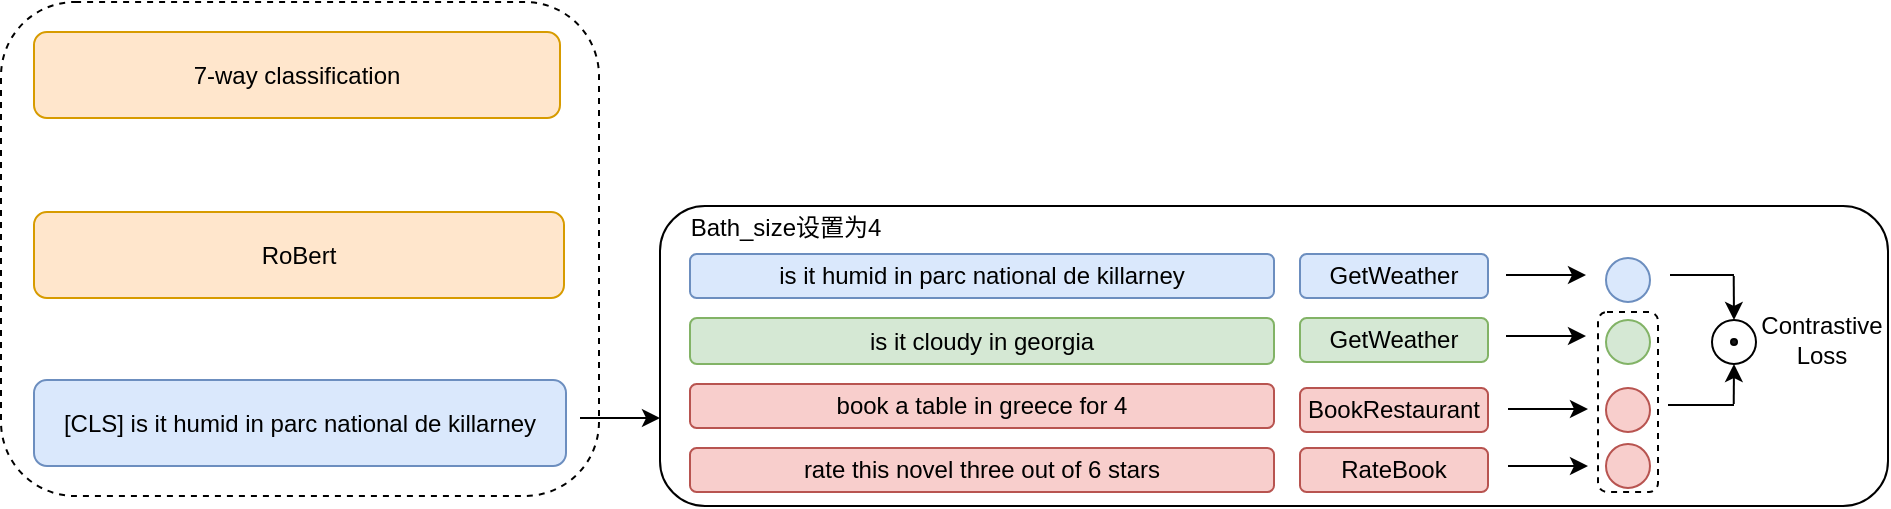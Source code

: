 <mxfile version="24.6.2" type="github">
  <diagram name="第 1 页" id="pIyq3l0sL7t9aEKKWsgh">
    <mxGraphModel dx="1434" dy="784" grid="0" gridSize="10" guides="1" tooltips="1" connect="1" arrows="1" fold="1" page="1" pageScale="1" pageWidth="1169" pageHeight="827" math="0" shadow="0">
      <root>
        <mxCell id="0" />
        <mxCell id="1" parent="0" />
        <mxCell id="ssd41iKPIGtk5OjcM02k-7" value="" style="rounded=1;whiteSpace=wrap;html=1;" vertex="1" parent="1">
          <mxGeometry x="425" y="571" width="614" height="150" as="geometry" />
        </mxCell>
        <mxCell id="ssd41iKPIGtk5OjcM02k-28" value="" style="rounded=1;whiteSpace=wrap;html=1;dashed=1;" vertex="1" parent="1">
          <mxGeometry x="894" y="624" width="30" height="90" as="geometry" />
        </mxCell>
        <mxCell id="ssd41iKPIGtk5OjcM02k-5" value="" style="rounded=1;whiteSpace=wrap;html=1;dashed=1;" vertex="1" parent="1">
          <mxGeometry x="95.5" y="469" width="299" height="247" as="geometry" />
        </mxCell>
        <mxCell id="ssd41iKPIGtk5OjcM02k-1" value="RoBert" style="rounded=1;whiteSpace=wrap;html=1;fillColor=#ffe6cc;strokeColor=#d79b00;" vertex="1" parent="1">
          <mxGeometry x="112" y="574" width="265" height="43" as="geometry" />
        </mxCell>
        <mxCell id="ssd41iKPIGtk5OjcM02k-2" value="[CLS] is it humid in parc national de killarney" style="rounded=1;whiteSpace=wrap;html=1;fillColor=#dae8fc;strokeColor=#6c8ebf;" vertex="1" parent="1">
          <mxGeometry x="112" y="658" width="266" height="43" as="geometry" />
        </mxCell>
        <mxCell id="ssd41iKPIGtk5OjcM02k-3" value="7-way classification" style="rounded=1;whiteSpace=wrap;html=1;fillColor=#ffe6cc;strokeColor=#d79b00;" vertex="1" parent="1">
          <mxGeometry x="112" y="484" width="263" height="43" as="geometry" />
        </mxCell>
        <mxCell id="ssd41iKPIGtk5OjcM02k-6" value="" style="endArrow=classic;html=1;rounded=0;" edge="1" parent="1">
          <mxGeometry width="50" height="50" relative="1" as="geometry">
            <mxPoint x="385" y="677" as="sourcePoint" />
            <mxPoint x="425" y="677" as="targetPoint" />
          </mxGeometry>
        </mxCell>
        <mxCell id="ssd41iKPIGtk5OjcM02k-8" value="is it humid in parc national de killarney" style="rounded=1;whiteSpace=wrap;html=1;fillColor=#dae8fc;strokeColor=#6c8ebf;" vertex="1" parent="1">
          <mxGeometry x="440" y="595" width="292" height="22" as="geometry" />
        </mxCell>
        <mxCell id="ssd41iKPIGtk5OjcM02k-9" value="is it cloudy in georgia" style="rounded=1;whiteSpace=wrap;html=1;fillColor=#d5e8d4;strokeColor=#82b366;" vertex="1" parent="1">
          <mxGeometry x="440" y="627" width="292" height="23" as="geometry" />
        </mxCell>
        <mxCell id="ssd41iKPIGtk5OjcM02k-10" value="book a table in greece for 4" style="rounded=1;whiteSpace=wrap;html=1;fillColor=#f8cecc;strokeColor=#b85450;" vertex="1" parent="1">
          <mxGeometry x="440" y="660" width="292" height="22" as="geometry" />
        </mxCell>
        <mxCell id="ssd41iKPIGtk5OjcM02k-12" value="rate this novel three out of 6 stars" style="rounded=1;whiteSpace=wrap;html=1;fillColor=#f8cecc;strokeColor=#b85450;" vertex="1" parent="1">
          <mxGeometry x="440" y="692" width="292" height="22" as="geometry" />
        </mxCell>
        <mxCell id="ssd41iKPIGtk5OjcM02k-15" value="GetWeather" style="rounded=1;whiteSpace=wrap;html=1;fillColor=#dae8fc;strokeColor=#6c8ebf;" vertex="1" parent="1">
          <mxGeometry x="745" y="595" width="94" height="22" as="geometry" />
        </mxCell>
        <mxCell id="ssd41iKPIGtk5OjcM02k-16" value="GetWeather" style="rounded=1;whiteSpace=wrap;html=1;fillColor=#d5e8d4;strokeColor=#82b366;" vertex="1" parent="1">
          <mxGeometry x="745" y="627" width="94" height="22" as="geometry" />
        </mxCell>
        <mxCell id="ssd41iKPIGtk5OjcM02k-17" value="BookRestaurant" style="rounded=1;whiteSpace=wrap;html=1;fillColor=#f8cecc;strokeColor=#b85450;" vertex="1" parent="1">
          <mxGeometry x="745" y="662" width="94" height="22" as="geometry" />
        </mxCell>
        <mxCell id="ssd41iKPIGtk5OjcM02k-18" value="RateBook" style="rounded=1;whiteSpace=wrap;html=1;fillColor=#f8cecc;strokeColor=#b85450;" vertex="1" parent="1">
          <mxGeometry x="745" y="692" width="94" height="22" as="geometry" />
        </mxCell>
        <mxCell id="ssd41iKPIGtk5OjcM02k-19" value="" style="endArrow=classic;html=1;rounded=0;" edge="1" parent="1">
          <mxGeometry width="50" height="50" relative="1" as="geometry">
            <mxPoint x="848" y="605.5" as="sourcePoint" />
            <mxPoint x="888" y="605.5" as="targetPoint" />
          </mxGeometry>
        </mxCell>
        <mxCell id="ssd41iKPIGtk5OjcM02k-20" value="" style="endArrow=classic;html=1;rounded=0;" edge="1" parent="1">
          <mxGeometry width="50" height="50" relative="1" as="geometry">
            <mxPoint x="848" y="636" as="sourcePoint" />
            <mxPoint x="888" y="636" as="targetPoint" />
          </mxGeometry>
        </mxCell>
        <mxCell id="ssd41iKPIGtk5OjcM02k-22" value="" style="endArrow=classic;html=1;rounded=0;" edge="1" parent="1">
          <mxGeometry width="50" height="50" relative="1" as="geometry">
            <mxPoint x="849" y="672.5" as="sourcePoint" />
            <mxPoint x="889" y="672.5" as="targetPoint" />
          </mxGeometry>
        </mxCell>
        <mxCell id="ssd41iKPIGtk5OjcM02k-23" value="" style="endArrow=classic;html=1;rounded=0;" edge="1" parent="1">
          <mxGeometry width="50" height="50" relative="1" as="geometry">
            <mxPoint x="849" y="701" as="sourcePoint" />
            <mxPoint x="889" y="701" as="targetPoint" />
          </mxGeometry>
        </mxCell>
        <mxCell id="ssd41iKPIGtk5OjcM02k-24" value="" style="ellipse;whiteSpace=wrap;html=1;aspect=fixed;fillColor=#f8cecc;strokeColor=#b85450;" vertex="1" parent="1">
          <mxGeometry x="898" y="690" width="22" height="22" as="geometry" />
        </mxCell>
        <mxCell id="ssd41iKPIGtk5OjcM02k-25" value="" style="ellipse;whiteSpace=wrap;html=1;aspect=fixed;fillColor=#f8cecc;strokeColor=#b85450;" vertex="1" parent="1">
          <mxGeometry x="898" y="662" width="22" height="22" as="geometry" />
        </mxCell>
        <mxCell id="ssd41iKPIGtk5OjcM02k-26" value="" style="ellipse;whiteSpace=wrap;html=1;aspect=fixed;fillColor=#d5e8d4;strokeColor=#82b366;" vertex="1" parent="1">
          <mxGeometry x="898" y="628" width="22" height="22" as="geometry" />
        </mxCell>
        <mxCell id="ssd41iKPIGtk5OjcM02k-27" value="" style="ellipse;whiteSpace=wrap;html=1;aspect=fixed;fillColor=#dae8fc;strokeColor=#6c8ebf;" vertex="1" parent="1">
          <mxGeometry x="898" y="597" width="22" height="22" as="geometry" />
        </mxCell>
        <mxCell id="ssd41iKPIGtk5OjcM02k-31" value="" style="endArrow=none;html=1;rounded=0;endFill=0;" edge="1" parent="1">
          <mxGeometry width="50" height="50" relative="1" as="geometry">
            <mxPoint x="929" y="670.5" as="sourcePoint" />
            <mxPoint x="962" y="670.5" as="targetPoint" />
          </mxGeometry>
        </mxCell>
        <mxCell id="ssd41iKPIGtk5OjcM02k-32" value="" style="endArrow=none;html=1;rounded=0;endFill=0;" edge="1" parent="1">
          <mxGeometry width="50" height="50" relative="1" as="geometry">
            <mxPoint x="930" y="605.5" as="sourcePoint" />
            <mxPoint x="962" y="605.5" as="targetPoint" />
          </mxGeometry>
        </mxCell>
        <mxCell id="ssd41iKPIGtk5OjcM02k-33" value="" style="ellipse;whiteSpace=wrap;html=1;aspect=fixed;" vertex="1" parent="1">
          <mxGeometry x="951" y="628" width="22" height="22" as="geometry" />
        </mxCell>
        <mxCell id="ssd41iKPIGtk5OjcM02k-34" value="" style="endArrow=classic;html=1;rounded=0;" edge="1" parent="1">
          <mxGeometry width="50" height="50" relative="1" as="geometry">
            <mxPoint x="961.86" y="606" as="sourcePoint" />
            <mxPoint x="962" y="628" as="targetPoint" />
          </mxGeometry>
        </mxCell>
        <mxCell id="ssd41iKPIGtk5OjcM02k-35" value="" style="ellipse;whiteSpace=wrap;html=1;aspect=fixed;fillColor=#1A1A1A;" vertex="1" parent="1">
          <mxGeometry x="960.5" y="637.5" width="3" height="3" as="geometry" />
        </mxCell>
        <mxCell id="ssd41iKPIGtk5OjcM02k-38" value="" style="endArrow=classic;html=1;rounded=0;" edge="1" parent="1">
          <mxGeometry width="50" height="50" relative="1" as="geometry">
            <mxPoint x="961.86" y="670" as="sourcePoint" />
            <mxPoint x="962" y="650" as="targetPoint" />
          </mxGeometry>
        </mxCell>
        <mxCell id="ssd41iKPIGtk5OjcM02k-40" value="Contrastive Loss" style="text;html=1;align=center;verticalAlign=middle;whiteSpace=wrap;rounded=0;" vertex="1" parent="1">
          <mxGeometry x="976" y="623" width="60" height="30" as="geometry" />
        </mxCell>
        <mxCell id="ssd41iKPIGtk5OjcM02k-41" value="Bath_size设置为4" style="text;html=1;align=center;verticalAlign=middle;whiteSpace=wrap;rounded=0;" vertex="1" parent="1">
          <mxGeometry x="438" y="567" width="100" height="30" as="geometry" />
        </mxCell>
      </root>
    </mxGraphModel>
  </diagram>
</mxfile>
